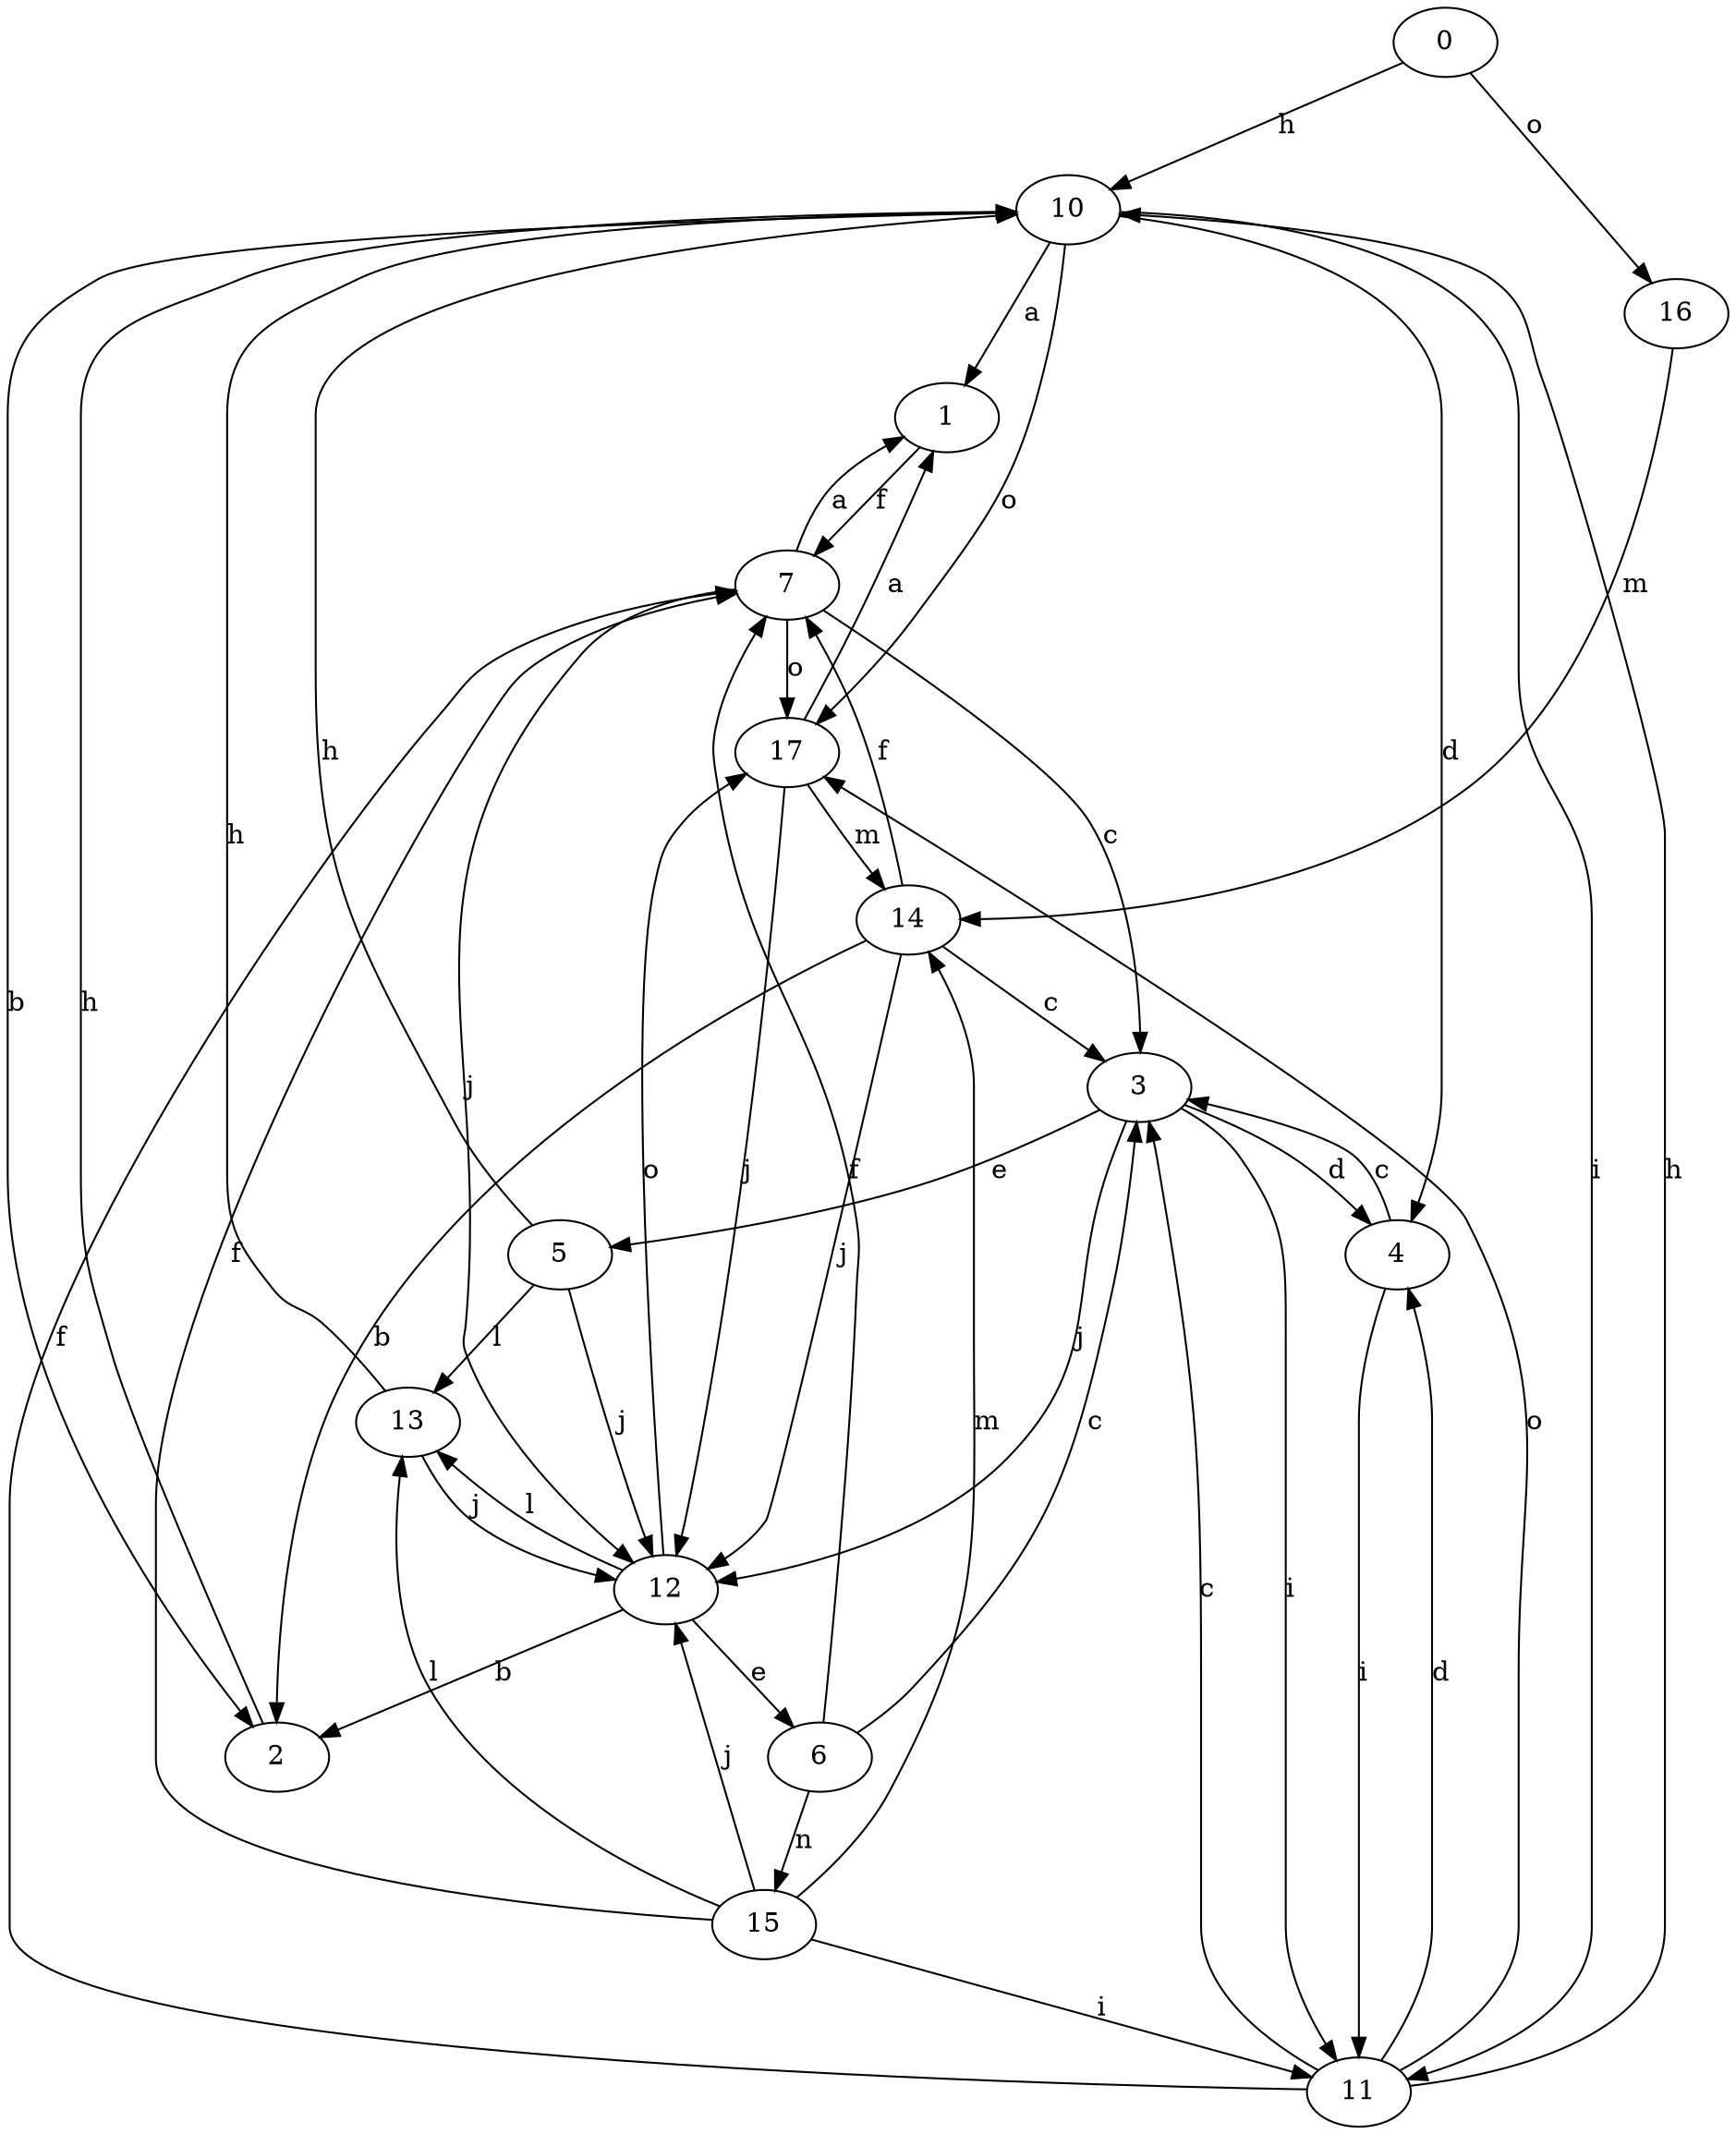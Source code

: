 strict digraph  {
0;
1;
2;
3;
4;
5;
6;
7;
10;
11;
12;
13;
14;
15;
16;
17;
0 -> 10  [label=h];
0 -> 16  [label=o];
1 -> 7  [label=f];
2 -> 10  [label=h];
3 -> 4  [label=d];
3 -> 5  [label=e];
3 -> 11  [label=i];
3 -> 12  [label=j];
4 -> 3  [label=c];
4 -> 11  [label=i];
5 -> 10  [label=h];
5 -> 12  [label=j];
5 -> 13  [label=l];
6 -> 3  [label=c];
6 -> 7  [label=f];
6 -> 15  [label=n];
7 -> 1  [label=a];
7 -> 3  [label=c];
7 -> 12  [label=j];
7 -> 17  [label=o];
10 -> 1  [label=a];
10 -> 2  [label=b];
10 -> 4  [label=d];
10 -> 11  [label=i];
10 -> 17  [label=o];
11 -> 3  [label=c];
11 -> 4  [label=d];
11 -> 7  [label=f];
11 -> 10  [label=h];
11 -> 17  [label=o];
12 -> 2  [label=b];
12 -> 6  [label=e];
12 -> 13  [label=l];
12 -> 17  [label=o];
13 -> 10  [label=h];
13 -> 12  [label=j];
14 -> 2  [label=b];
14 -> 3  [label=c];
14 -> 7  [label=f];
14 -> 12  [label=j];
15 -> 7  [label=f];
15 -> 11  [label=i];
15 -> 12  [label=j];
15 -> 13  [label=l];
15 -> 14  [label=m];
16 -> 14  [label=m];
17 -> 1  [label=a];
17 -> 12  [label=j];
17 -> 14  [label=m];
}
